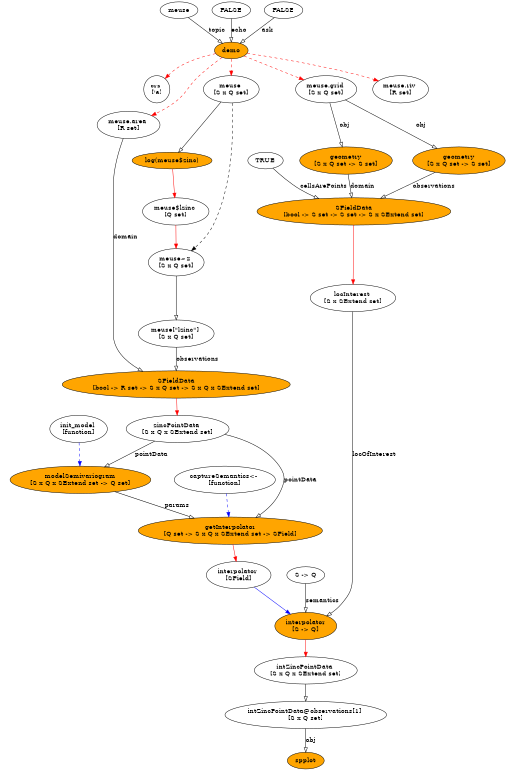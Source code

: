 digraph f {
	graph [bgcolor=transparent, fontcolor=black, ratio=fill, splines=TRUE, rank=same, size="3.41666666666667,5.15625", rankdir=TB];
	node [label="\N", shape=ellipse, fixedsize=FALSE, fillcolor=white, style=filled, color=black, fontcolor=black, fontsize=14, height="0.5", width="0.75"];
	edge [headport=center, style=solid, arrowhead=normal, color=black, dir=none, weight="1.0", fontcolor=black, arrowtail=none, fontsize=14, labelfontsize=11, arrowsize=1, minlen=1];
	graph [bb="0,0,1128.5,1702"];
	fcall_VFX9XK [label=demo, fillcolor=orange, width="0.89573", pos="501.97,1594"];
	lt_FFcYtS [label=meuse, width="0.98203", pos="379.97,1684"];
	lt_WKR3bi [label=FALSE, width="1.1187", pos="501.97,1684"];
	lt_EgI8Dv [label=FALSE, width="1.1187", pos="630.97,1684"];
	crs [label="crs \n['a]", height="0.8171", pos="323.97,1508"];
	meuse [label="meuse \n[S x Q set]", height="0.8171", width="1.4851", pos="501.97,1508"];
	"meuse.area" [label="meuse.area \n[R set]", height="0.8171", width="1.6115", pos="277.97,1430"];
	"meuse.grid" [label="meuse.grid \n[S x Q set]", height="0.8171", width="1.5903", pos="718.97,1508"];
	"meuse.riv" [label="meuse.riv \n[R set]", height="0.8171", width="1.4521", pos="884.97,1508"];
	"meuse~2" [label="meuse~2 \n[S x Q set]", height="0.8171", width="1.4851", pos="392.97,1124"];
	"meuse$lzinc" [label="meuse$lzinc \n[Q set]", height="0.8171", width="1.7537", pos="379.97,1238"];
	fcall_8G3DPK [label="log(meuse$zinc)", fillcolor=orange, width="2.0888", pos="367.97,1352"];
	zincPointData [label="zincPointData \n[S x Q x SExtend set]", height="0.8171", width="2.6996", pos="393.97,756"];
	fcall_MVUCpr [label="SFieldData\n[bool -> R set -> S x Q set -> S x Q x SExtend set]", fillcolor=orange, height="0.8171", width="5.8964", pos="392.97,854"];
	"meuse[\"lzinc\"]" [label="meuse[\"lzinc\"] \n[S x Q set]", height="0.8171", width="2.0137", pos="392.97,968"];
	interpolator [label="interpolator \n[SField]", height="0.8171", width="1.6524", pos="506.97,430"];
	fcall_BM84FQ [label="getInterpolator\n[Q set -> S x Q x SExtend set -> SField]", fillcolor=orange, height="0.8171", width="4.7569", pos="487.97,528"];
	fcall_BtDq8a [label="modelSemivariogram\n[S x Q x SExtend set -> Q set]", fillcolor=orange, height="0.8171", width="3.6502", pos="169.97,642"];
	init_model [label="init_model \n[function]", height="0.8171", width="1.5651", pos="169.97,756"];
	"captureSemantics<-" [label="captureSemantics<- \n[function]", height="0.8171", width="2.5623", pos="484.97,642"];
	locInterest [label="locInterest \n[S x SExtend set]", height="0.8171", width="2.2267", pos="761.97,1046"];
	fcall_VgUWPG [label="SFieldData\n[bool -> S set -> S set -> S x SExtend set]", fillcolor=orange, height="0.8171", width="4.9216", pos="767.97,1238"];
	fcall_gdg7ku [label="geometry\n[S x Q set -> S set]", fillcolor=orange, height="0.8171", width="2.399", pos="1017,1352"];
	fcall_gJKMsC [label="geometry\n[S x Q set -> S set]", fillcolor=orange, height="0.8171", width="2.399", pos="767.97,1352"];
	lt_9qN446 [label=TRUE, width="1.0034", pos="584.97,1352"];
	intZincPointData [label="intZincPointData \n[S x Q x SExtend set]", height="0.8171", width="2.6996", pos="663.97,218"];
	fcall_5bYXiq [label="interpolator\n[S -> Q]", fillcolor=orange, height="0.8171", width="1.5902", pos="663.97,316"];
	lt_AMlAxy [label="S -> Q", width="1.012", pos="663.97,430"];
	fcall_pQqAtu [label=spplot, fillcolor=orange, width="0.9534", pos="663.97,18"];
	"intZincPointData@observations[1]" [label="intZincPointData@observations[1] \n[S x Q set]", height="0.8171", width="4.2315", pos="663.97,120"];
	fcall_VFX9XK -> crs:center [style=dashed, color=red, dir=forward, weight=1, pos="e,342.96,1529 471.5,1587.9 446.16,1582.9 409.73,1573.6 380.97,1558 370.14,1552.1 359.55,1543.9 350.49,1535.9"];
	fcall_VFX9XK -> meuse:center [style=dashed, color=red, dir=forward, weight=1, pos="e,501.97,1537.6 501.97,1575.6 501.97,1567.5 501.97,1557.4 501.97,1547.6"];
	fcall_VFX9XK -> "meuse.area":center [style=dashed, color=red, dir=forward, weight=1, pos="e,317.13,1451.8 485.6,1578.3 459.85,1555.5 407.86,1510.8 359.97,1478 349.29,1470.7 337.4,1463.4 326.07,1456.9"];
	fcall_VFX9XK -> "meuse.grid":center [style=dashed, color=red, dir=forward, weight=1, pos="e,674.03,1526.4 527.71,1583 561.29,1570 620.89,1547 664.66,1530"];
	fcall_VFX9XK -> "meuse.riv":center [style=dashed, color=red, dir=forward, weight=1, pos="e,839.9,1523 532.74,1588 584.92,1579.2 693.99,1560 784.97,1538 799.67,1534.4 815.45,1530.1 830.03,1525.9"];
	lt_FFcYtS -> fcall_VFX9XK:center [arrowhead=onormal, dir=forward, weight=1, label=topic, pos="e,482.82,1608.8 399.57,1668.9 419.88,1654.2 451.77,1631.2 474.57,1614.8", lp="465.97,1639"];
	lt_WKR3bi -> fcall_VFX9XK:center [arrowhead=onormal, dir=forward, weight=1, label=echo, pos="e,501.97,1612.1 501.97,1665.6 501.97,1653.2 501.97,1636.4 501.97,1622.2", lp="515.18,1639"];
	lt_EgI8Dv -> fcall_VFX9XK:center [arrowhead=onormal, dir=forward, weight=1, label=ask, pos="e,521.61,1608.4 609.67,1668.5 587.87,1653.6 553.89,1630.4 529.94,1614.1", lp="587.3,1639"];
	meuse -> "meuse~2":center [style=dashed, dir=forward, weight=1, pos="e,415.99,1150.8 501.41,1478.2 499.43,1423.5 490.66,1301.6 451.97,1208 444.75,1190.5 433.25,1173.1 422.32,1158.9"];
	meuse -> fcall_8G3DPK:center [arrowhead=onormal, dir=forward, weight=1, pos="e,382.59,1369.8 479.54,1481.2 454.45,1452.4 414.1,1406 389.42,1377.6"];
	"meuse.area" -> fcall_MVUCpr:center [arrowhead=onormal, dir=forward, weight=1, label=domain, pos="e,307.88,881.08 263.07,1401.3 250.31,1375 233.97,1333.9 233.97,1296 233.97,1296 233.97,1296 233.97,967 233.97,929.19 264.4,903.02\
 298.63,885.55", lp="254.97,1181"];
	"meuse.grid" -> fcall_gdg7ku:center [arrowhead=onormal, dir=forward, weight=1, label=obj, pos="e,970.62,1377 758.54,1486.5 810.62,1459.6 902.43,1412.2 961.44,1381.7", lp="928.91,1430"];
	"meuse.grid" -> fcall_gJKMsC:center [arrowhead=onormal, dir=forward, weight=1, label=obj, pos="e,758.96,1381.3 727.96,1478.8 735.81,1454.1 747.27,1418.1 755.91,1390.9", lp="760.91,1430"];
	"meuse~2" -> "meuse[\"lzinc\"]":center [arrowhead=onormal, dir=forward, weight=1, pos="e,392.97,997.45 392.97,1094.4 392.97,1070 392.97,1034.6 392.97,1007.7"];
	"meuse$lzinc" -> "meuse~2":center [color=red, dir=forward, weight=1, pos="e,389.66,1153.5 383.28,1208.4 384.86,1194.9 386.76,1178.5 388.47,1163.8"];
	fcall_8G3DPK -> "meuse$lzinc":center [color=red, dir=forward, weight=1, pos="e,376.91,1267.5 369.79,1334 371.39,1319.1 373.78,1296.8 375.84,1277.5"];
	zincPointData -> fcall_BtDq8a:center [arrowhead=onormal, dir=forward, weight=1, label=pointData, pos="e,222.26,669.14 345.09,730.56 311.76,713.9 267.37,691.7 231.62,673.83", lp="323.57,699"];
	zincPointData -> fcall_BM84FQ:center [arrowhead=onormal, dir=forward, weight=1, label=pointData, pos="e,535.63,556.36 477.7,740.73 517.62,729.27 561.84,708.72 585.97,672 600.61,649.71 597.18,636.19 585.97,612 576.86,592.36 560.57,\
575.67 543.84,562.53", lp="622.57,642"];
	fcall_MVUCpr -> zincPointData:center [color=red, dir=forward, weight=1, pos="e,393.67,785.6 393.27,824.46 393.36,815.45 393.47,805.33 393.57,795.74"];
	"meuse[\"lzinc\"]" -> fcall_MVUCpr:center [arrowhead=onormal, dir=forward, weight=1, label=observations, pos="e,392.97,883.5 392.97,938.45 392.97,924.89 392.97,908.48 392.97,893.81", lp="428.35,911"];
	interpolator -> fcall_5bYXiq:center [color=blue, dir=forward, weight=1, pos="e,631.26,340.33 540.27,405.25 564.36,388.06 597.09,364.71 622.82,346.35"];
	fcall_BM84FQ -> interpolator:center [color=red, dir=forward, weight=1, pos="e,501.31,459.6 493.62,498.46 495.42,489.35 497.45,479.12 499.36,469.43"];
	fcall_BtDq8a -> fcall_BM84FQ:center [arrowhead=onormal, dir=forward, weight=1, label=params, pos="e,415.06,554.68 238.58,616.84 287.57,599.58 353.7,576.29 405.55,558.03", lp="369.18,585"];
	init_model -> fcall_BtDq8a:center [style=dashed, color=blue, dir=forward, weight=1, pos="e,169.97,671.5 169.97,726.45 169.97,712.89 169.97,696.48 169.97,681.81"];
	"captureSemantics<-" -> fcall_BM84FQ:center [style=dashed, color=blue, dir=forward, weight=1, pos="e,487.21,557.5 485.73,612.45 486.1,598.89 486.54,582.48 486.93,567.81"];
	locInterest -> fcall_5bYXiq:center [arrowhead=onormal, dir=forward, weight=1, label=locOfInterest, pos="e,699.61,339.23 760.95,1016.5 760.08,989.54 758.97,948.03 758.97,912 758.97,912 758.97,912 758.97,429 758.97,394.6 732.59,365.36\
 707.63,345.39", lp="795.89,699"];
	fcall_VgUWPG -> locInterest:center [color=red, dir=forward, weight=1, pos="e,762.87,1075.6 767.07,1208.6 766.04,1176 764.35,1122.3 763.2,1085.9"];
	fcall_gdg7ku -> fcall_VgUWPG:center [arrowhead=onormal, dir=forward, weight=1, label=observations, pos="e,827.65,1265.8 965.98,1328.1 928.76,1311.3 877.87,1288.4 837.01,1270.1", lp="942.35,1295"];
	fcall_gJKMsC -> fcall_VgUWPG:center [arrowhead=onormal, dir=forward, weight=1, label=domain, pos="e,767.97,1267.5 767.97,1322.4 767.97,1308.9 767.97,1292.5 767.97,1277.8", lp="788.97,1295"];
	lt_9qN446 -> fcall_VgUWPG:center [arrowhead=onormal, dir=forward, weight=1, label=cellsArePoints, pos="e,716.38,1266.4 605.15,1336.8 624.61,1323.2 655.04,1302.5 682.32,1286 690.4,1281.1 699.01,1276.1 707.54,1271.3", lp="722.79,1295"];
	intZincPointData -> "intZincPointData@observations[1]":center [arrowhead=onormal, dir=forward, weight=1, pos="e,663.97,149.6 663.97,188.46 663.97,179.45 663.97,169.33 663.97,159.74"];
	fcall_5bYXiq -> intZincPointData:center [color=red, dir=forward, weight=1, pos="e,663.97,247.6 663.97,286.46 663.97,277.45 663.97,267.33 663.97,257.74"];
	lt_AMlAxy -> fcall_5bYXiq:center [arrowhead=onormal, dir=forward, weight=1, label=semantics, pos="e,663.97,345.52 663.97,411.99 663.97,397.05 663.97,374.76 663.97,355.53", lp="691.57,373"];
	"intZincPointData@observations[1]" -> fcall_pQqAtu:center [arrowhead=onormal, dir=forward, weight=1, label=obj, pos="e,663.97,36.07 663.97,90.344 663.97,76.5 663.97,59.968 663.97,46.305", lp="672.91,63"];
}
